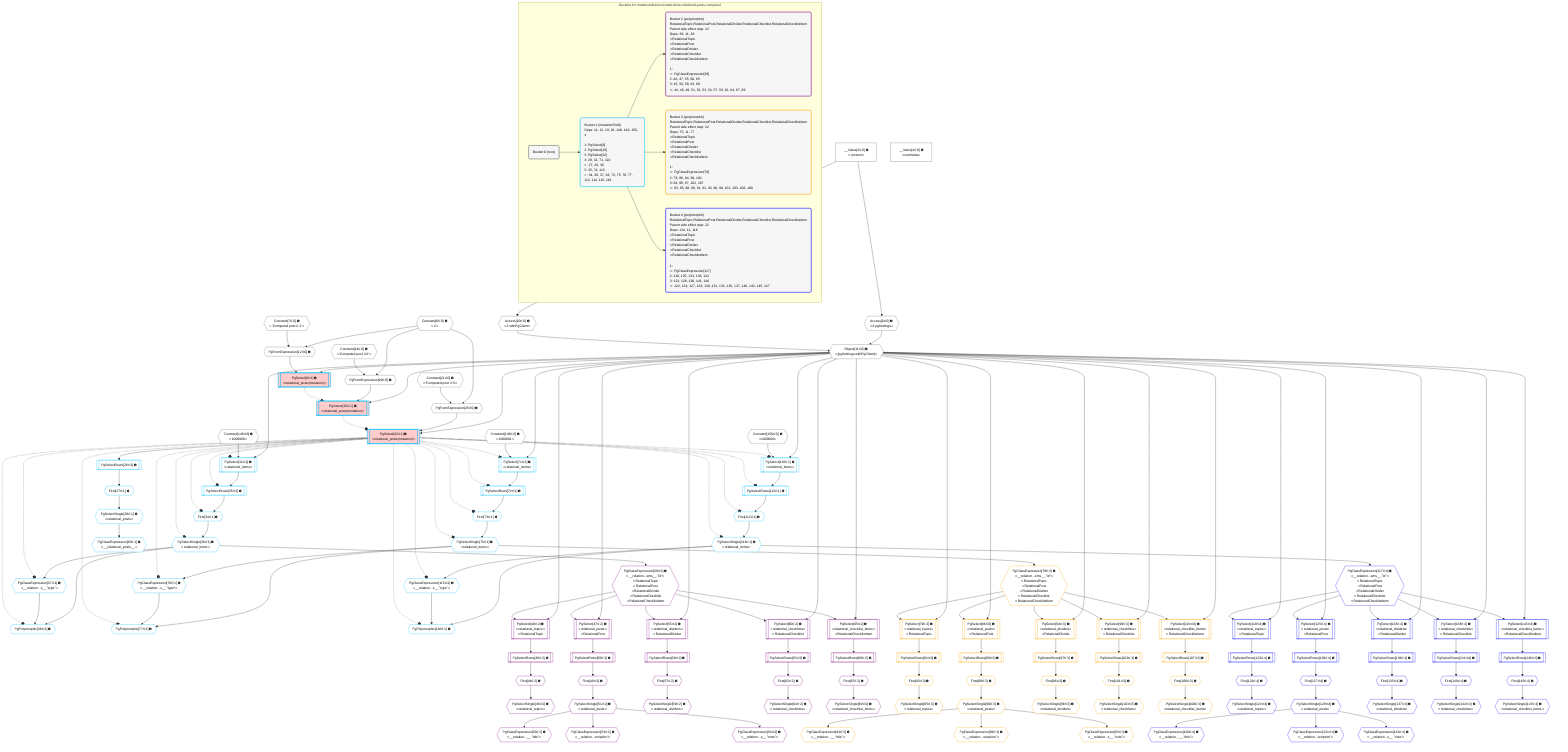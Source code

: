 %%{init: {'themeVariables': { 'fontSize': '12px'}}}%%
graph TD
    classDef path fill:#eee,stroke:#000,color:#000
    classDef plan fill:#fff,stroke-width:1px,color:#000
    classDef itemplan fill:#fff,stroke-width:2px,color:#000
    classDef unbatchedplan fill:#dff,stroke-width:1px,color:#000
    classDef sideeffectplan fill:#fcc,stroke-width:2px,color:#000
    classDef bucket fill:#f6f6f6,color:#000,stroke-width:2px,text-align:left


    %% plan dependencies
    Object11{{"Object[11∈0] ➊<br />ᐸ{pgSettings,withPgClient}ᐳ"}}:::plan
    Access9{{"Access[9∈0] ➊<br />ᐸ2.pgSettingsᐳ"}}:::plan
    Access10{{"Access[10∈0] ➊<br />ᐸ2.withPgClientᐳ"}}:::plan
    Access9 & Access10 --> Object11
    PgFromExpression12{{"PgFromExpression[12∈0] ➊"}}:::plan
    Constant6{{"Constant[6∈0] ➊<br />ᐸ2ᐳ"}}:::plan
    Constant7{{"Constant[7∈0] ➊<br />ᐸ'Computed post ꖛ1'ᐳ"}}:::plan
    Constant6 & Constant7 --> PgFromExpression12
    PgFromExpression19{{"PgFromExpression[19∈0] ➊"}}:::plan
    Constant14{{"Constant[14∈0] ➊<br />ᐸ'Computed post ꖛ2'ᐳ"}}:::plan
    Constant6 & Constant14 --> PgFromExpression19
    PgFromExpression26{{"PgFromExpression[26∈0] ➊"}}:::plan
    Constant21{{"Constant[21∈0] ➊<br />ᐸ'Computed post ꖛ3'ᐳ"}}:::plan
    Constant6 & Constant21 --> PgFromExpression26
    __Value2["__Value[2∈0] ➊<br />ᐸcontextᐳ"]:::plan
    __Value2 --> Access9
    __Value2 --> Access10
    __Value4["__Value[4∈0] ➊<br />ᐸrootValueᐳ"]:::plan
    Constant148{{"Constant[148∈0] ➊<br />ᐸ1000000ᐳ"}}:::plan
    Constant149{{"Constant[149∈0] ➊<br />ᐸ1000001ᐳ"}}:::plan
    Constant150{{"Constant[150∈0] ➊<br />ᐸ1000002ᐳ"}}:::plan
    PgSelect8[["PgSelect[8∈1] ➊<br />ᐸrelational_posts(mutation)ᐳ"]]:::sideeffectplan
    Object11 & PgFromExpression12 --> PgSelect8
    PgSelect15[["PgSelect[15∈1] ➊<br />ᐸrelational_posts(mutation)ᐳ"]]:::sideeffectplan
    Object11 & PgFromExpression19 --> PgSelect15
    PgSelect22[["PgSelect[22∈1] ➊<br />ᐸrelational_posts(mutation)ᐳ"]]:::sideeffectplan
    Object11 & PgFromExpression26 --> PgSelect22
    PgSelect32[["PgSelect[32∈1] ➊<br />ᐸrelational_itemsᐳ"]]:::plan
    Object11 & Constant148 --> PgSelect32
    PgPolymorphic38{{"PgPolymorphic[38∈1] ➊"}}:::plan
    PgSelectSingle36{{"PgSelectSingle[36∈1] ➊<br />ᐸrelational_itemsᐳ"}}:::plan
    PgClassExpression37{{"PgClassExpression[37∈1] ➊<br />ᐸ__relation...s__.”type”ᐳ"}}:::plan
    PgSelectSingle36 & PgClassExpression37 --> PgPolymorphic38
    PgSelect71[["PgSelect[71∈1] ➊<br />ᐸrelational_itemsᐳ"]]:::plan
    Object11 & Constant149 --> PgSelect71
    PgPolymorphic77{{"PgPolymorphic[77∈1] ➊"}}:::plan
    PgSelectSingle75{{"PgSelectSingle[75∈1] ➊<br />ᐸrelational_itemsᐳ"}}:::plan
    PgClassExpression76{{"PgClassExpression[76∈1] ➊<br />ᐸ__relation...s__.”type”ᐳ"}}:::plan
    PgSelectSingle75 & PgClassExpression76 --> PgPolymorphic77
    PgSelect110[["PgSelect[110∈1] ➊<br />ᐸrelational_itemsᐳ"]]:::plan
    Object11 & Constant150 --> PgSelect110
    PgPolymorphic116{{"PgPolymorphic[116∈1] ➊"}}:::plan
    PgSelectSingle114{{"PgSelectSingle[114∈1] ➊<br />ᐸrelational_itemsᐳ"}}:::plan
    PgClassExpression115{{"PgClassExpression[115∈1] ➊<br />ᐸ__relation...s__.”type”ᐳ"}}:::plan
    PgSelectSingle114 & PgClassExpression115 --> PgPolymorphic116
    First27{{"First[27∈1] ➊"}}:::plan
    PgSelectRows28[["PgSelectRows[28∈1] ➊"]]:::plan
    PgSelectRows28 --> First27
    PgSelect22 --> PgSelectRows28
    PgSelectSingle29{{"PgSelectSingle[29∈1] ➊<br />ᐸrelational_postsᐳ"}}:::plan
    First27 --> PgSelectSingle29
    PgClassExpression30{{"PgClassExpression[30∈1] ➊<br />ᐸ__relational_posts__ᐳ"}}:::plan
    PgSelectSingle29 --> PgClassExpression30
    First34{{"First[34∈1] ➊"}}:::plan
    PgSelectRows35[["PgSelectRows[35∈1] ➊"]]:::plan
    PgSelectRows35 --> First34
    PgSelect32 --> PgSelectRows35
    First34 --> PgSelectSingle36
    PgSelectSingle36 --> PgClassExpression37
    First73{{"First[73∈1] ➊"}}:::plan
    PgSelectRows74[["PgSelectRows[74∈1] ➊"]]:::plan
    PgSelectRows74 --> First73
    PgSelect71 --> PgSelectRows74
    First73 --> PgSelectSingle75
    PgSelectSingle75 --> PgClassExpression76
    First112{{"First[112∈1] ➊"}}:::plan
    PgSelectRows113[["PgSelectRows[113∈1] ➊"]]:::plan
    PgSelectRows113 --> First112
    PgSelect110 --> PgSelectRows113
    First112 --> PgSelectSingle114
    PgSelectSingle114 --> PgClassExpression115
    PgSelect40[["PgSelect[40∈2] ➊<br />ᐸrelational_topicsᐳ<br />ᐳRelationalTopic"]]:::plan
    PgClassExpression39{{"PgClassExpression[39∈2] ➊<br />ᐸ__relation...ems__.”id”ᐳ<br />ᐳRelationalTopic<br />ᐳRelationalPost<br />ᐳRelationalDivider<br />ᐳRelationalChecklist<br />ᐳRelationalChecklistItem"}}:::plan
    Object11 & PgClassExpression39 --> PgSelect40
    PgSelect47[["PgSelect[47∈2] ➊<br />ᐸrelational_postsᐳ<br />ᐳRelationalPost"]]:::plan
    Object11 & PgClassExpression39 --> PgSelect47
    PgSelect55[["PgSelect[55∈2] ➊<br />ᐸrelational_dividersᐳ<br />ᐳRelationalDivider"]]:::plan
    Object11 & PgClassExpression39 --> PgSelect55
    PgSelect60[["PgSelect[60∈2] ➊<br />ᐸrelational_checklistsᐳ<br />ᐳRelationalChecklist"]]:::plan
    Object11 & PgClassExpression39 --> PgSelect60
    PgSelect65[["PgSelect[65∈2] ➊<br />ᐸrelational_checklist_itemsᐳ<br />ᐳRelationalChecklistItem"]]:::plan
    Object11 & PgClassExpression39 --> PgSelect65
    PgSelectSingle36 --> PgClassExpression39
    First44{{"First[44∈2] ➊"}}:::plan
    PgSelectRows45[["PgSelectRows[45∈2] ➊"]]:::plan
    PgSelectRows45 --> First44
    PgSelect40 --> PgSelectRows45
    PgSelectSingle46{{"PgSelectSingle[46∈2] ➊<br />ᐸrelational_topicsᐳ"}}:::plan
    First44 --> PgSelectSingle46
    First49{{"First[49∈2] ➊"}}:::plan
    PgSelectRows50[["PgSelectRows[50∈2] ➊"]]:::plan
    PgSelectRows50 --> First49
    PgSelect47 --> PgSelectRows50
    PgSelectSingle51{{"PgSelectSingle[51∈2] ➊<br />ᐸrelational_postsᐳ"}}:::plan
    First49 --> PgSelectSingle51
    PgClassExpression52{{"PgClassExpression[52∈2] ➊<br />ᐸ__relation...__.”title”ᐳ"}}:::plan
    PgSelectSingle51 --> PgClassExpression52
    PgClassExpression53{{"PgClassExpression[53∈2] ➊<br />ᐸ__relation...scription”ᐳ"}}:::plan
    PgSelectSingle51 --> PgClassExpression53
    PgClassExpression54{{"PgClassExpression[54∈2] ➊<br />ᐸ__relation...s__.”note”ᐳ"}}:::plan
    PgSelectSingle51 --> PgClassExpression54
    First57{{"First[57∈2] ➊"}}:::plan
    PgSelectRows58[["PgSelectRows[58∈2] ➊"]]:::plan
    PgSelectRows58 --> First57
    PgSelect55 --> PgSelectRows58
    PgSelectSingle59{{"PgSelectSingle[59∈2] ➊<br />ᐸrelational_dividersᐳ"}}:::plan
    First57 --> PgSelectSingle59
    First62{{"First[62∈2] ➊"}}:::plan
    PgSelectRows63[["PgSelectRows[63∈2] ➊"]]:::plan
    PgSelectRows63 --> First62
    PgSelect60 --> PgSelectRows63
    PgSelectSingle64{{"PgSelectSingle[64∈2] ➊<br />ᐸrelational_checklistsᐳ"}}:::plan
    First62 --> PgSelectSingle64
    First67{{"First[67∈2] ➊"}}:::plan
    PgSelectRows68[["PgSelectRows[68∈2] ➊"]]:::plan
    PgSelectRows68 --> First67
    PgSelect65 --> PgSelectRows68
    PgSelectSingle69{{"PgSelectSingle[69∈2] ➊<br />ᐸrelational_checklist_itemsᐳ"}}:::plan
    First67 --> PgSelectSingle69
    PgSelect79[["PgSelect[79∈3] ➊<br />ᐸrelational_topicsᐳ<br />ᐳRelationalTopic"]]:::plan
    PgClassExpression78{{"PgClassExpression[78∈3] ➊<br />ᐸ__relation...ems__.”id”ᐳ<br />ᐳRelationalTopic<br />ᐳRelationalPost<br />ᐳRelationalDivider<br />ᐳRelationalChecklist<br />ᐳRelationalChecklistItem"}}:::plan
    Object11 & PgClassExpression78 --> PgSelect79
    PgSelect86[["PgSelect[86∈3] ➊<br />ᐸrelational_postsᐳ<br />ᐳRelationalPost"]]:::plan
    Object11 & PgClassExpression78 --> PgSelect86
    PgSelect94[["PgSelect[94∈3] ➊<br />ᐸrelational_dividersᐳ<br />ᐳRelationalDivider"]]:::plan
    Object11 & PgClassExpression78 --> PgSelect94
    PgSelect99[["PgSelect[99∈3] ➊<br />ᐸrelational_checklistsᐳ<br />ᐳRelationalChecklist"]]:::plan
    Object11 & PgClassExpression78 --> PgSelect99
    PgSelect104[["PgSelect[104∈3] ➊<br />ᐸrelational_checklist_itemsᐳ<br />ᐳRelationalChecklistItem"]]:::plan
    Object11 & PgClassExpression78 --> PgSelect104
    PgSelectSingle75 --> PgClassExpression78
    First83{{"First[83∈3] ➊"}}:::plan
    PgSelectRows84[["PgSelectRows[84∈3] ➊"]]:::plan
    PgSelectRows84 --> First83
    PgSelect79 --> PgSelectRows84
    PgSelectSingle85{{"PgSelectSingle[85∈3] ➊<br />ᐸrelational_topicsᐳ"}}:::plan
    First83 --> PgSelectSingle85
    First88{{"First[88∈3] ➊"}}:::plan
    PgSelectRows89[["PgSelectRows[89∈3] ➊"]]:::plan
    PgSelectRows89 --> First88
    PgSelect86 --> PgSelectRows89
    PgSelectSingle90{{"PgSelectSingle[90∈3] ➊<br />ᐸrelational_postsᐳ"}}:::plan
    First88 --> PgSelectSingle90
    PgClassExpression91{{"PgClassExpression[91∈3] ➊<br />ᐸ__relation...__.”title”ᐳ"}}:::plan
    PgSelectSingle90 --> PgClassExpression91
    PgClassExpression92{{"PgClassExpression[92∈3] ➊<br />ᐸ__relation...scription”ᐳ"}}:::plan
    PgSelectSingle90 --> PgClassExpression92
    PgClassExpression93{{"PgClassExpression[93∈3] ➊<br />ᐸ__relation...s__.”note”ᐳ"}}:::plan
    PgSelectSingle90 --> PgClassExpression93
    First96{{"First[96∈3] ➊"}}:::plan
    PgSelectRows97[["PgSelectRows[97∈3] ➊"]]:::plan
    PgSelectRows97 --> First96
    PgSelect94 --> PgSelectRows97
    PgSelectSingle98{{"PgSelectSingle[98∈3] ➊<br />ᐸrelational_dividersᐳ"}}:::plan
    First96 --> PgSelectSingle98
    First101{{"First[101∈3] ➊"}}:::plan
    PgSelectRows102[["PgSelectRows[102∈3] ➊"]]:::plan
    PgSelectRows102 --> First101
    PgSelect99 --> PgSelectRows102
    PgSelectSingle103{{"PgSelectSingle[103∈3] ➊<br />ᐸrelational_checklistsᐳ"}}:::plan
    First101 --> PgSelectSingle103
    First106{{"First[106∈3] ➊"}}:::plan
    PgSelectRows107[["PgSelectRows[107∈3] ➊"]]:::plan
    PgSelectRows107 --> First106
    PgSelect104 --> PgSelectRows107
    PgSelectSingle108{{"PgSelectSingle[108∈3] ➊<br />ᐸrelational_checklist_itemsᐳ"}}:::plan
    First106 --> PgSelectSingle108
    PgSelect118[["PgSelect[118∈4] ➊<br />ᐸrelational_topicsᐳ<br />ᐳRelationalTopic"]]:::plan
    PgClassExpression117{{"PgClassExpression[117∈4] ➊<br />ᐸ__relation...ems__.”id”ᐳ<br />ᐳRelationalTopic<br />ᐳRelationalPost<br />ᐳRelationalDivider<br />ᐳRelationalChecklist<br />ᐳRelationalChecklistItem"}}:::plan
    Object11 & PgClassExpression117 --> PgSelect118
    PgSelect125[["PgSelect[125∈4] ➊<br />ᐸrelational_postsᐳ<br />ᐳRelationalPost"]]:::plan
    Object11 & PgClassExpression117 --> PgSelect125
    PgSelect133[["PgSelect[133∈4] ➊<br />ᐸrelational_dividersᐳ<br />ᐳRelationalDivider"]]:::plan
    Object11 & PgClassExpression117 --> PgSelect133
    PgSelect138[["PgSelect[138∈4] ➊<br />ᐸrelational_checklistsᐳ<br />ᐳRelationalChecklist"]]:::plan
    Object11 & PgClassExpression117 --> PgSelect138
    PgSelect143[["PgSelect[143∈4] ➊<br />ᐸrelational_checklist_itemsᐳ<br />ᐳRelationalChecklistItem"]]:::plan
    Object11 & PgClassExpression117 --> PgSelect143
    PgSelectSingle114 --> PgClassExpression117
    First122{{"First[122∈4] ➊"}}:::plan
    PgSelectRows123[["PgSelectRows[123∈4] ➊"]]:::plan
    PgSelectRows123 --> First122
    PgSelect118 --> PgSelectRows123
    PgSelectSingle124{{"PgSelectSingle[124∈4] ➊<br />ᐸrelational_topicsᐳ"}}:::plan
    First122 --> PgSelectSingle124
    First127{{"First[127∈4] ➊"}}:::plan
    PgSelectRows128[["PgSelectRows[128∈4] ➊"]]:::plan
    PgSelectRows128 --> First127
    PgSelect125 --> PgSelectRows128
    PgSelectSingle129{{"PgSelectSingle[129∈4] ➊<br />ᐸrelational_postsᐳ"}}:::plan
    First127 --> PgSelectSingle129
    PgClassExpression130{{"PgClassExpression[130∈4] ➊<br />ᐸ__relation...__.”title”ᐳ"}}:::plan
    PgSelectSingle129 --> PgClassExpression130
    PgClassExpression131{{"PgClassExpression[131∈4] ➊<br />ᐸ__relation...scription”ᐳ"}}:::plan
    PgSelectSingle129 --> PgClassExpression131
    PgClassExpression132{{"PgClassExpression[132∈4] ➊<br />ᐸ__relation...s__.”note”ᐳ"}}:::plan
    PgSelectSingle129 --> PgClassExpression132
    First135{{"First[135∈4] ➊"}}:::plan
    PgSelectRows136[["PgSelectRows[136∈4] ➊"]]:::plan
    PgSelectRows136 --> First135
    PgSelect133 --> PgSelectRows136
    PgSelectSingle137{{"PgSelectSingle[137∈4] ➊<br />ᐸrelational_dividersᐳ"}}:::plan
    First135 --> PgSelectSingle137
    First140{{"First[140∈4] ➊"}}:::plan
    PgSelectRows141[["PgSelectRows[141∈4] ➊"]]:::plan
    PgSelectRows141 --> First140
    PgSelect138 --> PgSelectRows141
    PgSelectSingle142{{"PgSelectSingle[142∈4] ➊<br />ᐸrelational_checklistsᐳ"}}:::plan
    First140 --> PgSelectSingle142
    First145{{"First[145∈4] ➊"}}:::plan
    PgSelectRows146[["PgSelectRows[146∈4] ➊"]]:::plan
    PgSelectRows146 --> First145
    PgSelect143 --> PgSelectRows146
    PgSelectSingle147{{"PgSelectSingle[147∈4] ➊<br />ᐸrelational_checklist_itemsᐳ"}}:::plan
    First145 --> PgSelectSingle147

    %% define steps

    %% implicit side effects
    PgSelect8 -.-o PgSelect15
    PgSelect15 -.-o PgSelect22
    PgSelect22 -.-o PgSelect32
    PgSelect22 -.-o PgPolymorphic38
    PgSelect22 -.-o PgSelect71
    PgSelect22 -.-o PgPolymorphic77
    PgSelect22 -.-o PgSelect110
    PgSelect22 -.-o PgPolymorphic116
    PgSelect22 -.-o First34
    PgSelect22 -.-o PgSelectRows35
    PgSelect22 -.-o PgSelectSingle36
    PgSelect22 -.-o PgClassExpression37
    PgSelect22 -.-o First73
    PgSelect22 -.-o PgSelectRows74
    PgSelect22 -.-o PgSelectSingle75
    PgSelect22 -.-o PgClassExpression76
    PgSelect22 -.-o First112
    PgSelect22 -.-o PgSelectRows113
    PgSelect22 -.-o PgSelectSingle114
    PgSelect22 -.-o PgClassExpression115

    subgraph "Buckets for mutations/basics/create-three-relational-posts-computed"
    Bucket0("Bucket 0 (root)"):::bucket
    classDef bucket0 stroke:#696969
    class Bucket0,__Value2,__Value4,Constant6,Constant7,Access9,Access10,Object11,PgFromExpression12,Constant14,PgFromExpression19,Constant21,PgFromExpression26,Constant148,Constant149,Constant150 bucket0
    Bucket1("Bucket 1 (mutationField)<br />Deps: 11, 12, 19, 26, 148, 149, 150, 4<br /><br />1: PgSelect[8]<br />2: PgSelect[15]<br />3: PgSelect[22]<br />4: 28, 32, 71, 110<br />ᐳ: 27, 29, 30<br />5: 35, 74, 113<br />ᐳ: 34, 36, 37, 38, 73, 75, 76, 77, 112, 114, 115, 116"):::bucket
    classDef bucket1 stroke:#00bfff
    class Bucket1,PgSelect8,PgSelect15,PgSelect22,First27,PgSelectRows28,PgSelectSingle29,PgClassExpression30,PgSelect32,First34,PgSelectRows35,PgSelectSingle36,PgClassExpression37,PgPolymorphic38,PgSelect71,First73,PgSelectRows74,PgSelectSingle75,PgClassExpression76,PgPolymorphic77,PgSelect110,First112,PgSelectRows113,PgSelectSingle114,PgClassExpression115,PgPolymorphic116 bucket1
    Bucket2("Bucket 2 (polymorphic)<br />RelationalTopic,RelationalPost,RelationalDivider,RelationalChecklist,RelationalChecklistItem<br />Parent side effect step: 22<br />Deps: 36, 11, 38<br />ᐳRelationalTopic<br />ᐳRelationalPost<br />ᐳRelationalDivider<br />ᐳRelationalChecklist<br />ᐳRelationalChecklistItem<br /><br />1: <br />ᐳ: PgClassExpression[39]<br />2: 40, 47, 55, 60, 65<br />3: 45, 50, 58, 63, 68<br />ᐳ: 44, 46, 49, 51, 52, 53, 54, 57, 59, 62, 64, 67, 69"):::bucket
    classDef bucket2 stroke:#7f007f
    class Bucket2,PgClassExpression39,PgSelect40,First44,PgSelectRows45,PgSelectSingle46,PgSelect47,First49,PgSelectRows50,PgSelectSingle51,PgClassExpression52,PgClassExpression53,PgClassExpression54,PgSelect55,First57,PgSelectRows58,PgSelectSingle59,PgSelect60,First62,PgSelectRows63,PgSelectSingle64,PgSelect65,First67,PgSelectRows68,PgSelectSingle69 bucket2
    Bucket3("Bucket 3 (polymorphic)<br />RelationalTopic,RelationalPost,RelationalDivider,RelationalChecklist,RelationalChecklistItem<br />Parent side effect step: 22<br />Deps: 75, 11, 77<br />ᐳRelationalTopic<br />ᐳRelationalPost<br />ᐳRelationalDivider<br />ᐳRelationalChecklist<br />ᐳRelationalChecklistItem<br /><br />1: <br />ᐳ: PgClassExpression[78]<br />2: 79, 86, 94, 99, 104<br />3: 84, 89, 97, 102, 107<br />ᐳ: 83, 85, 88, 90, 91, 92, 93, 96, 98, 101, 103, 106, 108"):::bucket
    classDef bucket3 stroke:#ffa500
    class Bucket3,PgClassExpression78,PgSelect79,First83,PgSelectRows84,PgSelectSingle85,PgSelect86,First88,PgSelectRows89,PgSelectSingle90,PgClassExpression91,PgClassExpression92,PgClassExpression93,PgSelect94,First96,PgSelectRows97,PgSelectSingle98,PgSelect99,First101,PgSelectRows102,PgSelectSingle103,PgSelect104,First106,PgSelectRows107,PgSelectSingle108 bucket3
    Bucket4("Bucket 4 (polymorphic)<br />RelationalTopic,RelationalPost,RelationalDivider,RelationalChecklist,RelationalChecklistItem<br />Parent side effect step: 22<br />Deps: 114, 11, 116<br />ᐳRelationalTopic<br />ᐳRelationalPost<br />ᐳRelationalDivider<br />ᐳRelationalChecklist<br />ᐳRelationalChecklistItem<br /><br />1: <br />ᐳ: PgClassExpression[117]<br />2: 118, 125, 133, 138, 143<br />3: 123, 128, 136, 141, 146<br />ᐳ: 122, 124, 127, 129, 130, 131, 132, 135, 137, 140, 142, 145, 147"):::bucket
    classDef bucket4 stroke:#0000ff
    class Bucket4,PgClassExpression117,PgSelect118,First122,PgSelectRows123,PgSelectSingle124,PgSelect125,First127,PgSelectRows128,PgSelectSingle129,PgClassExpression130,PgClassExpression131,PgClassExpression132,PgSelect133,First135,PgSelectRows136,PgSelectSingle137,PgSelect138,First140,PgSelectRows141,PgSelectSingle142,PgSelect143,First145,PgSelectRows146,PgSelectSingle147 bucket4
    Bucket0 --> Bucket1
    Bucket1 --> Bucket2 & Bucket3 & Bucket4
    end